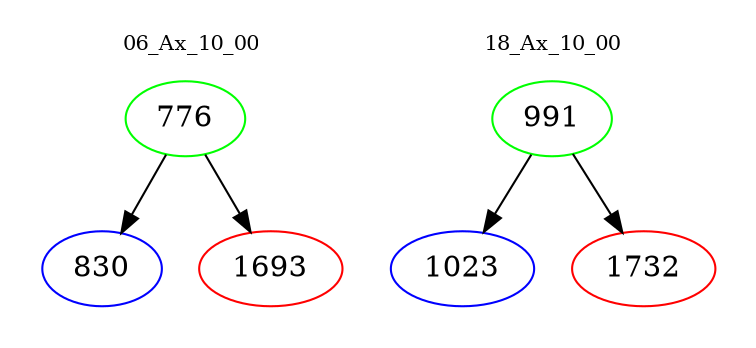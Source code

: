 digraph{
subgraph cluster_0 {
color = white
label = "06_Ax_10_00";
fontsize=10;
T0_776 [label="776", color="green"]
T0_776 -> T0_830 [color="black"]
T0_830 [label="830", color="blue"]
T0_776 -> T0_1693 [color="black"]
T0_1693 [label="1693", color="red"]
}
subgraph cluster_1 {
color = white
label = "18_Ax_10_00";
fontsize=10;
T1_991 [label="991", color="green"]
T1_991 -> T1_1023 [color="black"]
T1_1023 [label="1023", color="blue"]
T1_991 -> T1_1732 [color="black"]
T1_1732 [label="1732", color="red"]
}
}
